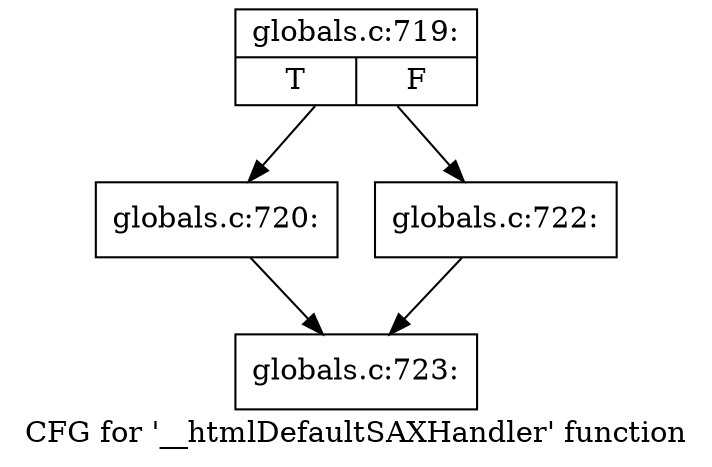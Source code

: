 digraph "CFG for '__htmlDefaultSAXHandler' function" {
	label="CFG for '__htmlDefaultSAXHandler' function";

	Node0x5624fdb31bd0 [shape=record,label="{globals.c:719:|{<s0>T|<s1>F}}"];
	Node0x5624fdb31bd0 -> Node0x5624fdb32980;
	Node0x5624fdb31bd0 -> Node0x5624fdb32a20;
	Node0x5624fdb32980 [shape=record,label="{globals.c:720:}"];
	Node0x5624fdb32980 -> Node0x5624fdb32780;
	Node0x5624fdb32a20 [shape=record,label="{globals.c:722:}"];
	Node0x5624fdb32a20 -> Node0x5624fdb32780;
	Node0x5624fdb32780 [shape=record,label="{globals.c:723:}"];
}
